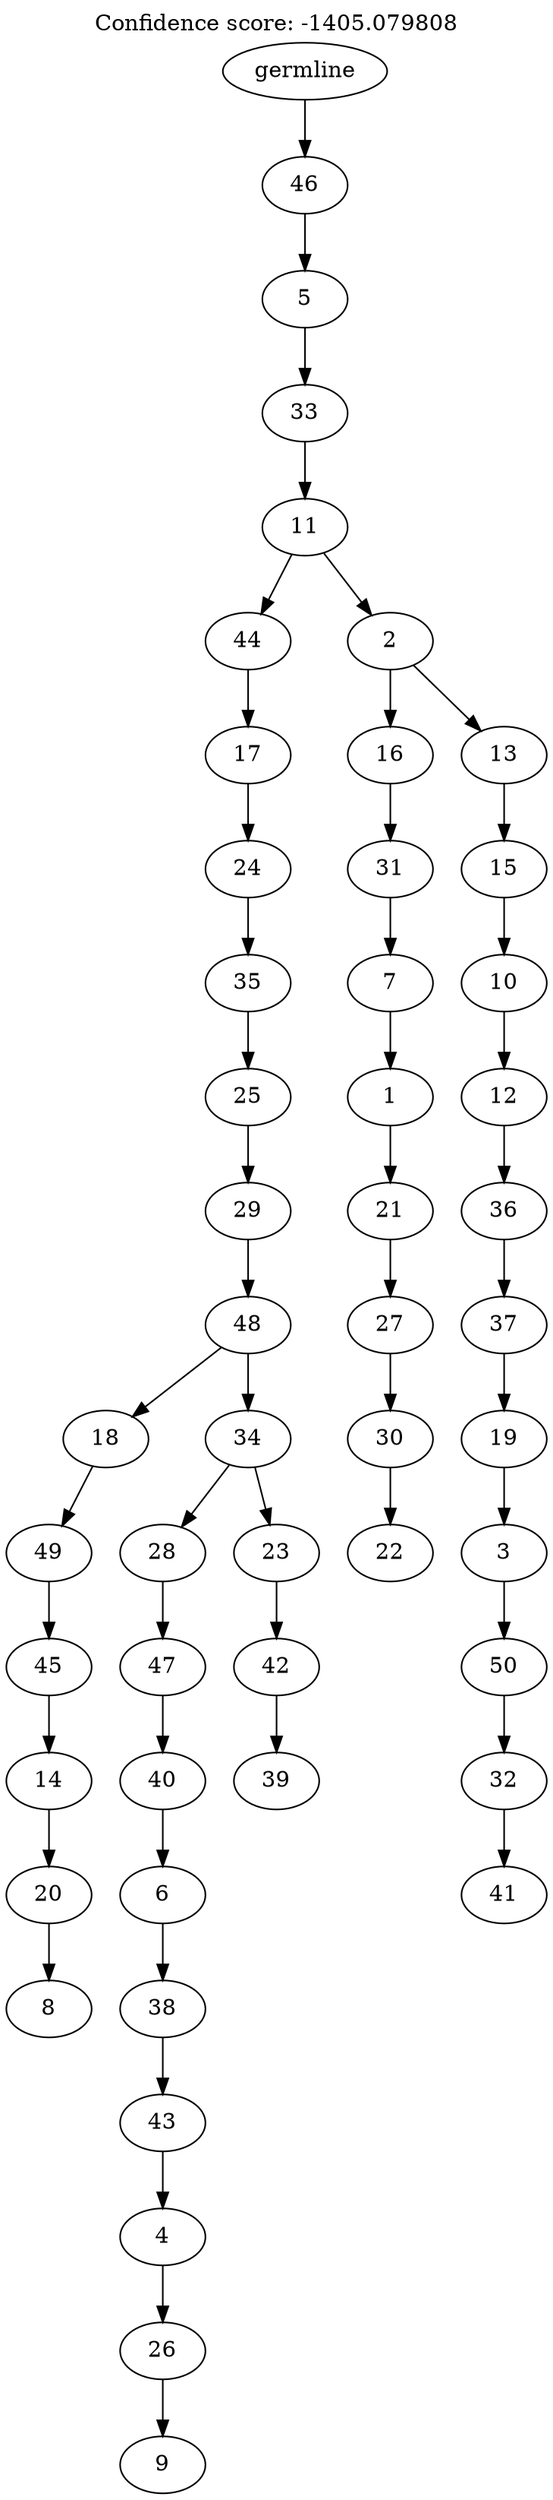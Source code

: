digraph g {
	"49" -> "50";
	"50" [label="8"];
	"48" -> "49";
	"49" [label="20"];
	"47" -> "48";
	"48" [label="14"];
	"46" -> "47";
	"47" [label="45"];
	"45" -> "46";
	"46" [label="49"];
	"43" -> "44";
	"44" [label="9"];
	"42" -> "43";
	"43" [label="26"];
	"41" -> "42";
	"42" [label="4"];
	"40" -> "41";
	"41" [label="43"];
	"39" -> "40";
	"40" [label="38"];
	"38" -> "39";
	"39" [label="6"];
	"37" -> "38";
	"38" [label="40"];
	"36" -> "37";
	"37" [label="47"];
	"34" -> "35";
	"35" [label="39"];
	"33" -> "34";
	"34" [label="42"];
	"32" -> "33";
	"33" [label="23"];
	"32" -> "36";
	"36" [label="28"];
	"31" -> "32";
	"32" [label="34"];
	"31" -> "45";
	"45" [label="18"];
	"30" -> "31";
	"31" [label="48"];
	"29" -> "30";
	"30" [label="29"];
	"28" -> "29";
	"29" [label="25"];
	"27" -> "28";
	"28" [label="35"];
	"26" -> "27";
	"27" [label="24"];
	"25" -> "26";
	"26" [label="17"];
	"23" -> "24";
	"24" [label="22"];
	"22" -> "23";
	"23" [label="30"];
	"21" -> "22";
	"22" [label="27"];
	"20" -> "21";
	"21" [label="21"];
	"19" -> "20";
	"20" [label="1"];
	"18" -> "19";
	"19" [label="7"];
	"17" -> "18";
	"18" [label="31"];
	"15" -> "16";
	"16" [label="41"];
	"14" -> "15";
	"15" [label="32"];
	"13" -> "14";
	"14" [label="50"];
	"12" -> "13";
	"13" [label="3"];
	"11" -> "12";
	"12" [label="19"];
	"10" -> "11";
	"11" [label="37"];
	"9" -> "10";
	"10" [label="36"];
	"8" -> "9";
	"9" [label="12"];
	"7" -> "8";
	"8" [label="10"];
	"6" -> "7";
	"7" [label="15"];
	"5" -> "6";
	"6" [label="13"];
	"5" -> "17";
	"17" [label="16"];
	"4" -> "5";
	"5" [label="2"];
	"4" -> "25";
	"25" [label="44"];
	"3" -> "4";
	"4" [label="11"];
	"2" -> "3";
	"3" [label="33"];
	"1" -> "2";
	"2" [label="5"];
	"0" -> "1";
	"1" [label="46"];
	"0" [label="germline"];
	labelloc="t";
	label="Confidence score: -1405.079808";
}
